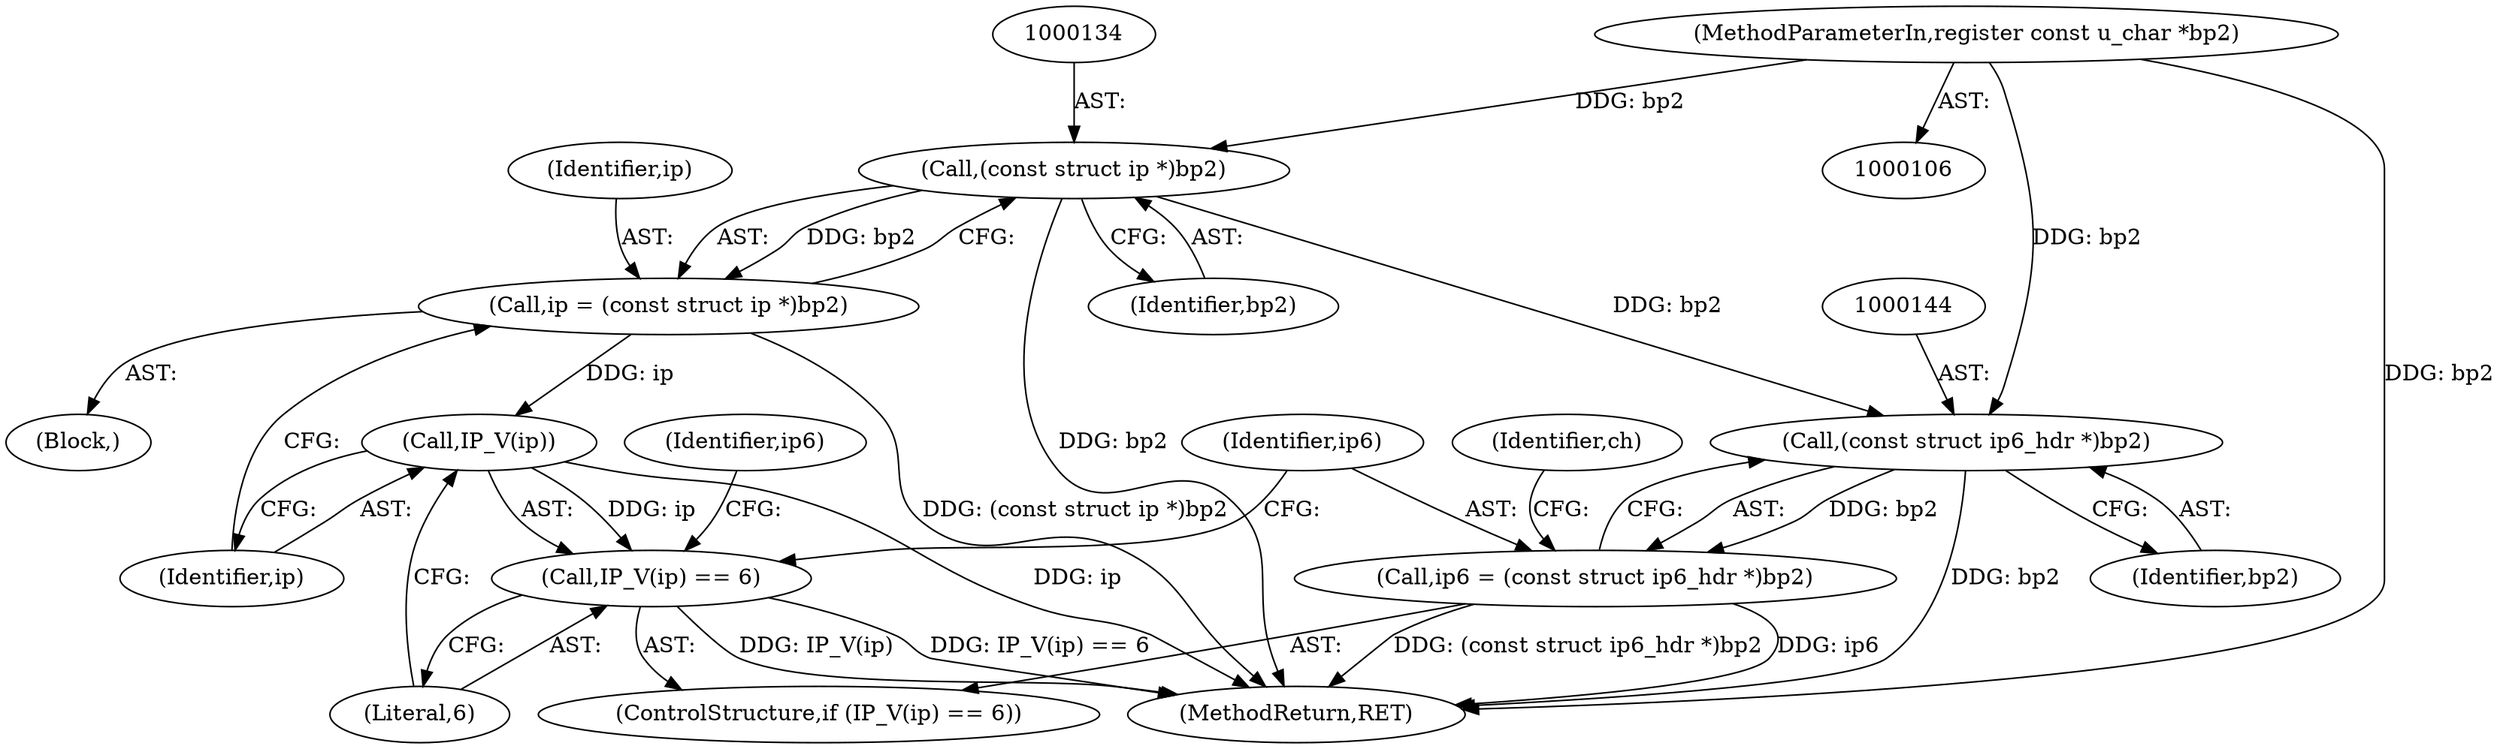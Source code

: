 digraph "0_tcpdump_26a6799b9ca80508c05cac7a9a3bef922991520b@pointer" {
"1000110" [label="(MethodParameterIn,register const u_char *bp2)"];
"1000133" [label="(Call,(const struct ip *)bp2)"];
"1000131" [label="(Call,ip = (const struct ip *)bp2)"];
"1000138" [label="(Call,IP_V(ip))"];
"1000137" [label="(Call,IP_V(ip) == 6)"];
"1000143" [label="(Call,(const struct ip6_hdr *)bp2)"];
"1000141" [label="(Call,ip6 = (const struct ip6_hdr *)bp2)"];
"1001962" [label="(MethodReturn,RET)"];
"1000142" [label="(Identifier,ip6)"];
"1000111" [label="(Block,)"];
"1000138" [label="(Call,IP_V(ip))"];
"1000145" [label="(Identifier,bp2)"];
"1000151" [label="(Identifier,ch)"];
"1000136" [label="(ControlStructure,if (IP_V(ip) == 6))"];
"1000110" [label="(MethodParameterIn,register const u_char *bp2)"];
"1000133" [label="(Call,(const struct ip *)bp2)"];
"1000141" [label="(Call,ip6 = (const struct ip6_hdr *)bp2)"];
"1000135" [label="(Identifier,bp2)"];
"1000137" [label="(Call,IP_V(ip) == 6)"];
"1000131" [label="(Call,ip = (const struct ip *)bp2)"];
"1000148" [label="(Identifier,ip6)"];
"1000139" [label="(Identifier,ip)"];
"1000143" [label="(Call,(const struct ip6_hdr *)bp2)"];
"1000132" [label="(Identifier,ip)"];
"1000140" [label="(Literal,6)"];
"1000110" -> "1000106"  [label="AST: "];
"1000110" -> "1001962"  [label="DDG: bp2"];
"1000110" -> "1000133"  [label="DDG: bp2"];
"1000110" -> "1000143"  [label="DDG: bp2"];
"1000133" -> "1000131"  [label="AST: "];
"1000133" -> "1000135"  [label="CFG: "];
"1000134" -> "1000133"  [label="AST: "];
"1000135" -> "1000133"  [label="AST: "];
"1000131" -> "1000133"  [label="CFG: "];
"1000133" -> "1001962"  [label="DDG: bp2"];
"1000133" -> "1000131"  [label="DDG: bp2"];
"1000133" -> "1000143"  [label="DDG: bp2"];
"1000131" -> "1000111"  [label="AST: "];
"1000132" -> "1000131"  [label="AST: "];
"1000139" -> "1000131"  [label="CFG: "];
"1000131" -> "1001962"  [label="DDG: (const struct ip *)bp2"];
"1000131" -> "1000138"  [label="DDG: ip"];
"1000138" -> "1000137"  [label="AST: "];
"1000138" -> "1000139"  [label="CFG: "];
"1000139" -> "1000138"  [label="AST: "];
"1000140" -> "1000138"  [label="CFG: "];
"1000138" -> "1001962"  [label="DDG: ip"];
"1000138" -> "1000137"  [label="DDG: ip"];
"1000137" -> "1000136"  [label="AST: "];
"1000137" -> "1000140"  [label="CFG: "];
"1000140" -> "1000137"  [label="AST: "];
"1000142" -> "1000137"  [label="CFG: "];
"1000148" -> "1000137"  [label="CFG: "];
"1000137" -> "1001962"  [label="DDG: IP_V(ip)"];
"1000137" -> "1001962"  [label="DDG: IP_V(ip) == 6"];
"1000143" -> "1000141"  [label="AST: "];
"1000143" -> "1000145"  [label="CFG: "];
"1000144" -> "1000143"  [label="AST: "];
"1000145" -> "1000143"  [label="AST: "];
"1000141" -> "1000143"  [label="CFG: "];
"1000143" -> "1001962"  [label="DDG: bp2"];
"1000143" -> "1000141"  [label="DDG: bp2"];
"1000141" -> "1000136"  [label="AST: "];
"1000142" -> "1000141"  [label="AST: "];
"1000151" -> "1000141"  [label="CFG: "];
"1000141" -> "1001962"  [label="DDG: ip6"];
"1000141" -> "1001962"  [label="DDG: (const struct ip6_hdr *)bp2"];
}
